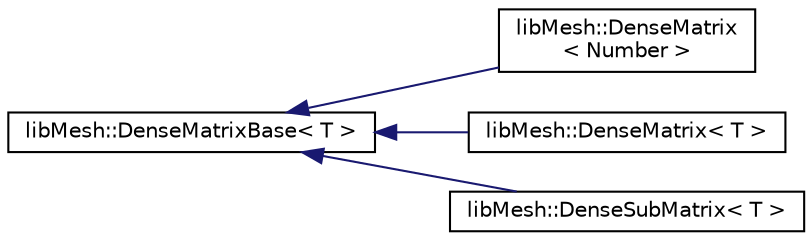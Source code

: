 digraph "Graphical Class Hierarchy"
{
  edge [fontname="Helvetica",fontsize="10",labelfontname="Helvetica",labelfontsize="10"];
  node [fontname="Helvetica",fontsize="10",shape=record];
  rankdir="LR";
  Node0 [label="libMesh::DenseMatrixBase\< T \>",height=0.2,width=0.4,color="black", fillcolor="white", style="filled",URL="$classlibMesh_1_1DenseMatrixBase.html"];
  Node0 -> Node1 [dir="back",color="midnightblue",fontsize="10",style="solid",fontname="Helvetica"];
  Node1 [label="libMesh::DenseMatrix\l\< Number \>",height=0.2,width=0.4,color="black", fillcolor="white", style="filled",URL="$classlibMesh_1_1DenseMatrix.html"];
  Node0 -> Node2 [dir="back",color="midnightblue",fontsize="10",style="solid",fontname="Helvetica"];
  Node2 [label="libMesh::DenseMatrix\< T \>",height=0.2,width=0.4,color="black", fillcolor="white", style="filled",URL="$classlibMesh_1_1DenseMatrix.html",tooltip="A matrix object used for finite element assembly and numerics. "];
  Node0 -> Node3 [dir="back",color="midnightblue",fontsize="10",style="solid",fontname="Helvetica"];
  Node3 [label="libMesh::DenseSubMatrix\< T \>",height=0.2,width=0.4,color="black", fillcolor="white", style="filled",URL="$classlibMesh_1_1DenseSubMatrix.html"];
}
